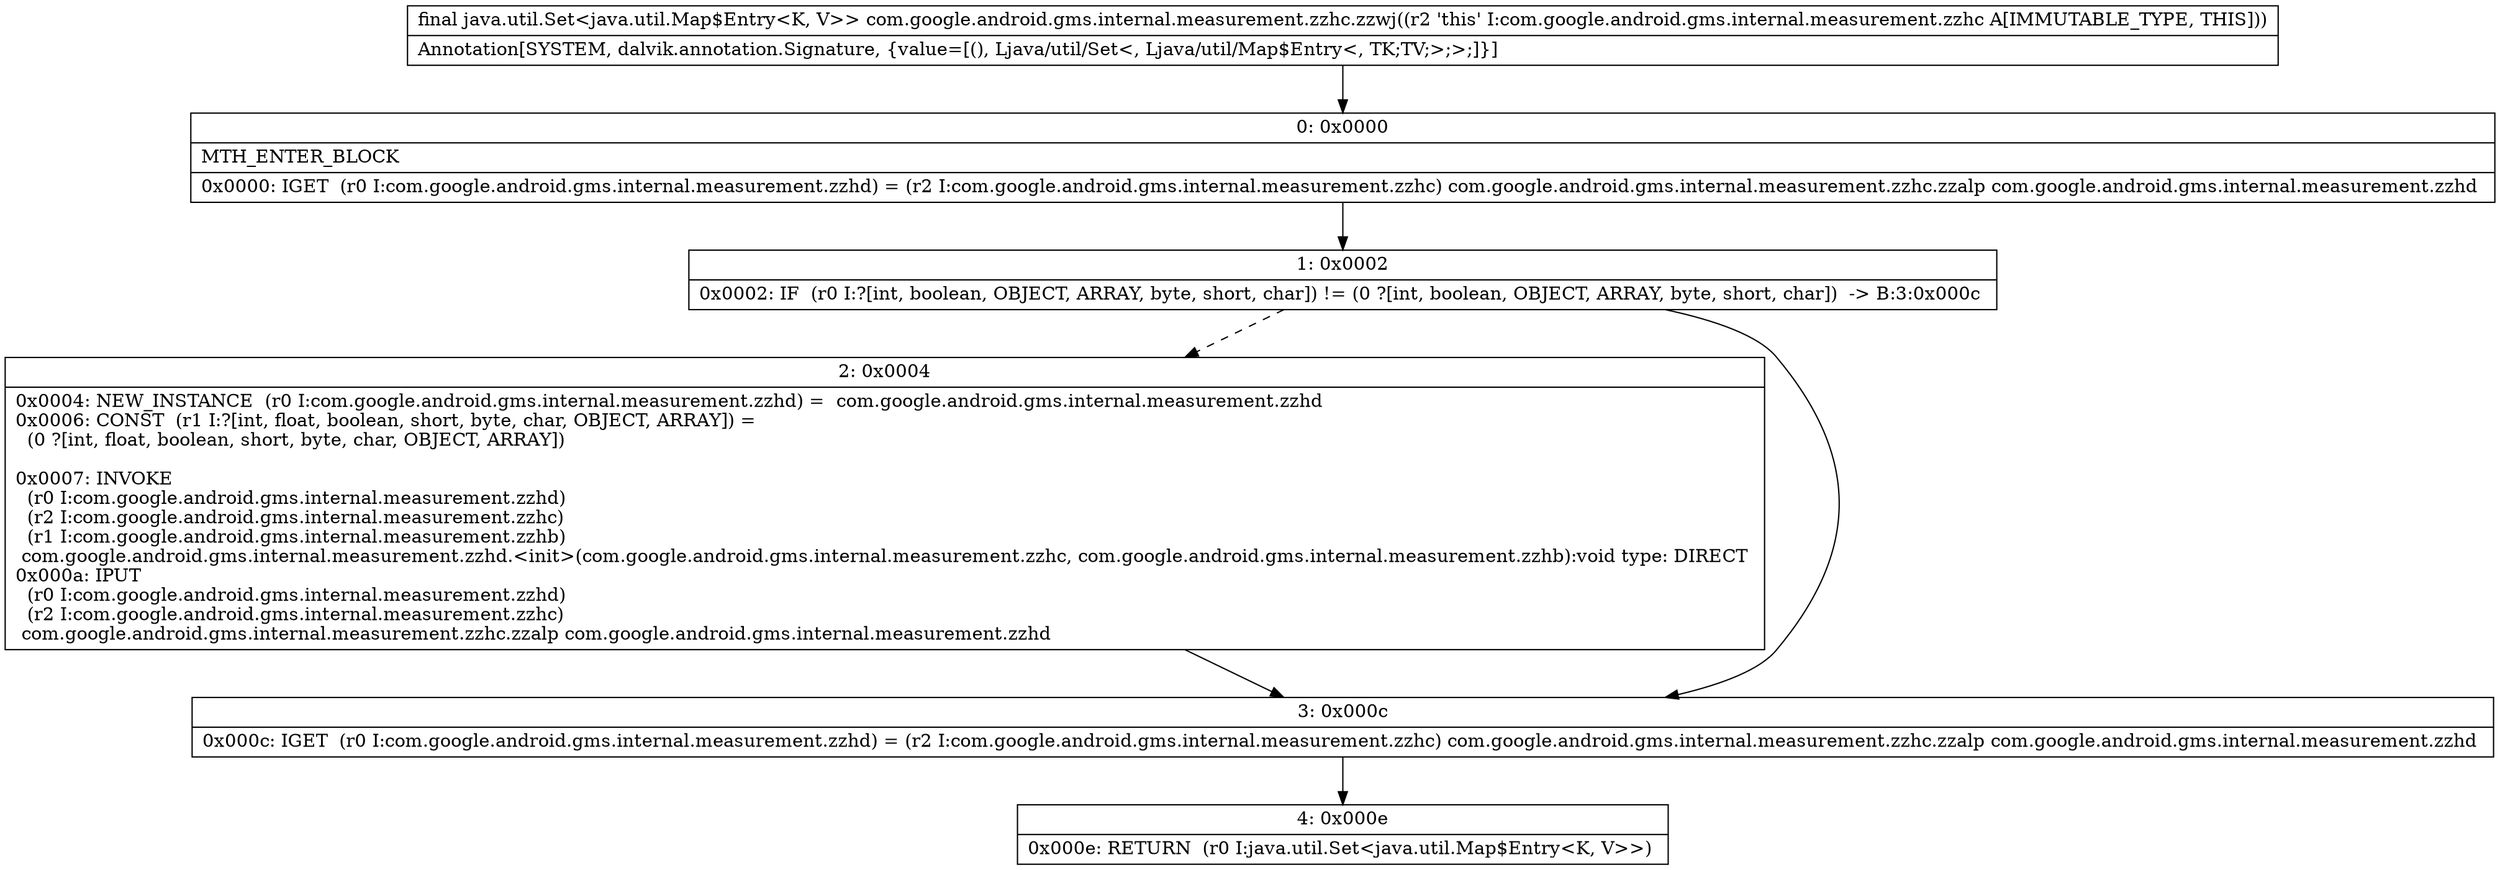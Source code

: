 digraph "CFG forcom.google.android.gms.internal.measurement.zzhc.zzwj()Ljava\/util\/Set;" {
Node_0 [shape=record,label="{0\:\ 0x0000|MTH_ENTER_BLOCK\l|0x0000: IGET  (r0 I:com.google.android.gms.internal.measurement.zzhd) = (r2 I:com.google.android.gms.internal.measurement.zzhc) com.google.android.gms.internal.measurement.zzhc.zzalp com.google.android.gms.internal.measurement.zzhd \l}"];
Node_1 [shape=record,label="{1\:\ 0x0002|0x0002: IF  (r0 I:?[int, boolean, OBJECT, ARRAY, byte, short, char]) != (0 ?[int, boolean, OBJECT, ARRAY, byte, short, char])  \-\> B:3:0x000c \l}"];
Node_2 [shape=record,label="{2\:\ 0x0004|0x0004: NEW_INSTANCE  (r0 I:com.google.android.gms.internal.measurement.zzhd) =  com.google.android.gms.internal.measurement.zzhd \l0x0006: CONST  (r1 I:?[int, float, boolean, short, byte, char, OBJECT, ARRAY]) = \l  (0 ?[int, float, boolean, short, byte, char, OBJECT, ARRAY])\l \l0x0007: INVOKE  \l  (r0 I:com.google.android.gms.internal.measurement.zzhd)\l  (r2 I:com.google.android.gms.internal.measurement.zzhc)\l  (r1 I:com.google.android.gms.internal.measurement.zzhb)\l com.google.android.gms.internal.measurement.zzhd.\<init\>(com.google.android.gms.internal.measurement.zzhc, com.google.android.gms.internal.measurement.zzhb):void type: DIRECT \l0x000a: IPUT  \l  (r0 I:com.google.android.gms.internal.measurement.zzhd)\l  (r2 I:com.google.android.gms.internal.measurement.zzhc)\l com.google.android.gms.internal.measurement.zzhc.zzalp com.google.android.gms.internal.measurement.zzhd \l}"];
Node_3 [shape=record,label="{3\:\ 0x000c|0x000c: IGET  (r0 I:com.google.android.gms.internal.measurement.zzhd) = (r2 I:com.google.android.gms.internal.measurement.zzhc) com.google.android.gms.internal.measurement.zzhc.zzalp com.google.android.gms.internal.measurement.zzhd \l}"];
Node_4 [shape=record,label="{4\:\ 0x000e|0x000e: RETURN  (r0 I:java.util.Set\<java.util.Map$Entry\<K, V\>\>) \l}"];
MethodNode[shape=record,label="{final java.util.Set\<java.util.Map$Entry\<K, V\>\> com.google.android.gms.internal.measurement.zzhc.zzwj((r2 'this' I:com.google.android.gms.internal.measurement.zzhc A[IMMUTABLE_TYPE, THIS]))  | Annotation[SYSTEM, dalvik.annotation.Signature, \{value=[(), Ljava\/util\/Set\<, Ljava\/util\/Map$Entry\<, TK;TV;\>;\>;]\}]\l}"];
MethodNode -> Node_0;
Node_0 -> Node_1;
Node_1 -> Node_2[style=dashed];
Node_1 -> Node_3;
Node_2 -> Node_3;
Node_3 -> Node_4;
}


